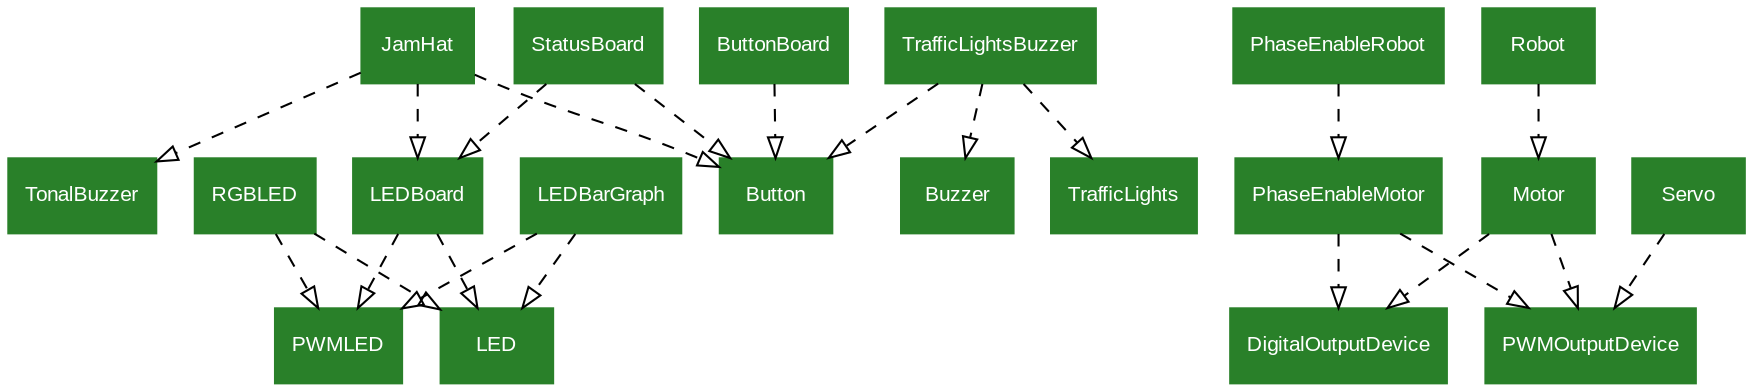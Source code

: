 /* vim: set et sw=4 sts=4: */

digraph classes {
    graph [rankdir=TB];
    node [shape=rect, style=filled, color="#298029", fontname=Arial, fontcolor="#ffffff", fontsize=10];
    edge [arrowhead=onormal, style=dashed];

    RGBLED->LED;
    RGBLED->PWMLED;
    LEDBoard->LED;
    LEDBoard->PWMLED;
    LEDBarGraph->LED;
    LEDBarGraph->PWMLED;

    ButtonBoard->Button;

    TrafficLightsBuzzer->TrafficLights;
    TrafficLightsBuzzer->Buzzer;
    TrafficLightsBuzzer->Button;

    StatusBoard->LEDBoard;
    StatusBoard->Button;

    JamHat->LEDBoard;
    JamHat->Button;
    JamHat->TonalBuzzer;

    Robot->Motor;
    Motor->DigitalOutputDevice;
    Motor->PWMOutputDevice;

    PhaseEnableRobot->PhaseEnableMotor;
    PhaseEnableMotor->DigitalOutputDevice;
    PhaseEnableMotor->PWMOutputDevice;

    Servo->PWMOutputDevice;
}
